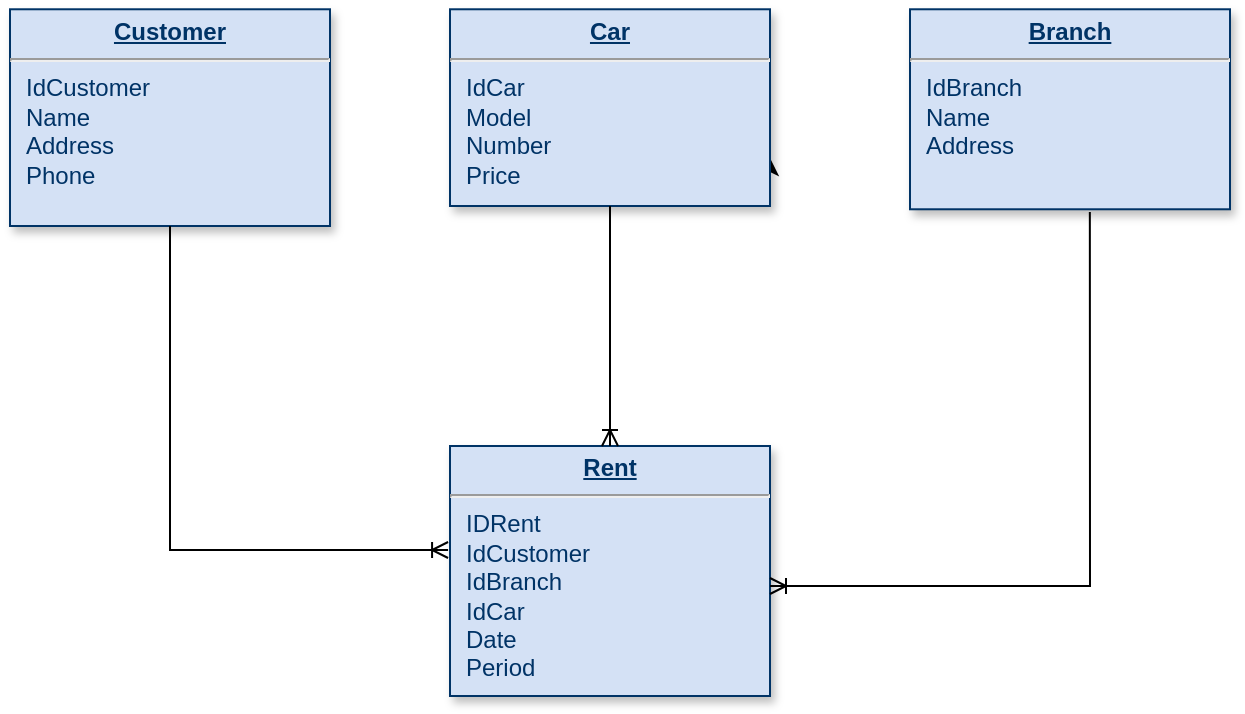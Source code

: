 <mxfile version="20.6.2" type="github">
  <diagram name="Page-1" id="efa7a0a1-bf9b-a30e-e6df-94a7791c09e9">
    <mxGraphModel dx="824" dy="487" grid="1" gridSize="10" guides="1" tooltips="1" connect="1" arrows="1" fold="1" page="1" pageScale="1" pageWidth="826" pageHeight="1169" background="none" math="0" shadow="0">
      <root>
        <mxCell id="0" />
        <mxCell id="1" parent="0" />
        <mxCell id="HUTD3hsNrrul_mwCTBAt-115" style="edgeStyle=orthogonalEdgeStyle;rounded=0;orthogonalLoop=1;jettySize=auto;html=1;exitX=1;exitY=1;exitDx=0;exitDy=0;" parent="1" source="19" edge="1">
          <mxGeometry relative="1" as="geometry">
            <mxPoint x="420" y="96" as="targetPoint" />
          </mxGeometry>
        </mxCell>
        <mxCell id="19" value="&lt;p style=&quot;margin: 0px; margin-top: 4px; text-align: center; text-decoration: underline;&quot;&gt;&lt;strong&gt;Car&lt;/strong&gt;&lt;/p&gt;&lt;hr&gt;&lt;p style=&quot;margin: 0px; margin-left: 8px;&quot;&gt;IdCar&lt;br&gt;Model&lt;/p&gt;&lt;p style=&quot;margin: 0px; margin-left: 8px;&quot;&gt;Number&lt;/p&gt;&lt;p style=&quot;margin: 0px; margin-left: 8px;&quot;&gt;Price&lt;/p&gt;" style="verticalAlign=top;align=left;overflow=fill;fontSize=12;fontFamily=Helvetica;html=1;strokeColor=#003366;shadow=1;fillColor=#D4E1F5;fontColor=#003366" parent="1" vertex="1">
          <mxGeometry x="260" y="21.64" width="160" height="98.36" as="geometry" />
        </mxCell>
        <mxCell id="20" value="&lt;p style=&quot;margin: 0px; margin-top: 4px; text-align: center; text-decoration: underline;&quot;&gt;&lt;b&gt;Rent&lt;/b&gt;&lt;/p&gt;&lt;hr&gt;&lt;p style=&quot;margin: 0px; margin-left: 8px;&quot;&gt;IDRent&lt;/p&gt;&lt;p style=&quot;margin: 0px; margin-left: 8px;&quot;&gt;IdCustomer&lt;/p&gt;&lt;p style=&quot;margin: 0px; margin-left: 8px;&quot;&gt;IdBranch&lt;/p&gt;&lt;p style=&quot;margin: 0px; margin-left: 8px;&quot;&gt;IdCar&lt;/p&gt;&lt;p style=&quot;margin: 0px; margin-left: 8px;&quot;&gt;Date&lt;/p&gt;&lt;p style=&quot;margin: 0px; margin-left: 8px;&quot;&gt;&lt;span style=&quot;background-color: initial;&quot;&gt;Period&lt;/span&gt;&lt;br&gt;&lt;/p&gt;" style="verticalAlign=top;align=left;overflow=fill;fontSize=12;fontFamily=Helvetica;html=1;strokeColor=#003366;shadow=1;fillColor=#D4E1F5;fontColor=#003366" parent="1" vertex="1">
          <mxGeometry x="260.0" y="240.0" width="160" height="125" as="geometry" />
        </mxCell>
        <mxCell id="23" value="&lt;p style=&quot;margin: 0px; margin-top: 4px; text-align: center; text-decoration: underline;&quot;&gt;&lt;b&gt;Branch&lt;/b&gt;&lt;/p&gt;&lt;hr&gt;&lt;p style=&quot;margin: 0px; margin-left: 8px;&quot;&gt;IdBranch&lt;/p&gt;&lt;p style=&quot;margin: 0px; margin-left: 8px;&quot;&gt;Name&lt;/p&gt;&lt;p style=&quot;margin: 0px; margin-left: 8px;&quot;&gt;Address&lt;/p&gt;" style="verticalAlign=top;align=left;overflow=fill;fontSize=12;fontFamily=Helvetica;html=1;strokeColor=#003366;shadow=1;fillColor=#D4E1F5;fontColor=#003366" parent="1" vertex="1">
          <mxGeometry x="490.0" y="21.64" width="160" height="100" as="geometry" />
        </mxCell>
        <mxCell id="25" value="&lt;p style=&quot;margin: 0px; margin-top: 4px; text-align: center; text-decoration: underline;&quot;&gt;&lt;strong&gt;Customer&lt;/strong&gt;&lt;/p&gt;&lt;hr&gt;&lt;p style=&quot;margin: 0px; margin-left: 8px;&quot;&gt;IdCustomer&lt;/p&gt;&lt;p style=&quot;margin: 0px; margin-left: 8px;&quot;&gt;&lt;span style=&quot;background-color: initial;&quot;&gt;Name&lt;/span&gt;&lt;/p&gt;&lt;p style=&quot;margin: 0px; margin-left: 8px;&quot;&gt;Address&lt;/p&gt;&lt;p style=&quot;margin: 0px; margin-left: 8px;&quot;&gt;Phone&lt;/p&gt;&lt;p style=&quot;margin: 0px; margin-left: 8px;&quot;&gt;&lt;br&gt;&lt;/p&gt;" style="verticalAlign=top;align=left;overflow=fill;fontSize=12;fontFamily=Helvetica;html=1;strokeColor=#003366;shadow=1;fillColor=#D4E1F5;fontColor=#003366" parent="1" vertex="1">
          <mxGeometry x="40" y="21.64" width="160" height="108.36" as="geometry" />
        </mxCell>
        <mxCell id="HUTD3hsNrrul_mwCTBAt-117" value="" style="edgeStyle=segmentEdgeStyle;endArrow=ERoneToMany;html=1;rounded=0;exitX=0.5;exitY=1;exitDx=0;exitDy=0;entryX=-0.006;entryY=0.416;entryDx=0;entryDy=0;entryPerimeter=0;" parent="1" source="25" target="20" edge="1">
          <mxGeometry width="50" height="50" relative="1" as="geometry">
            <mxPoint x="160" y="250" as="sourcePoint" />
            <mxPoint x="110" y="300" as="targetPoint" />
            <Array as="points">
              <mxPoint x="120" y="292" />
            </Array>
          </mxGeometry>
        </mxCell>
        <mxCell id="HUTD3hsNrrul_mwCTBAt-118" value="" style="endArrow=ERoneToMany;html=1;rounded=0;exitX=0.5;exitY=1;exitDx=0;exitDy=0;entryX=0.5;entryY=0;entryDx=0;entryDy=0;" parent="1" source="19" target="20" edge="1">
          <mxGeometry width="50" height="50" relative="1" as="geometry">
            <mxPoint x="440" y="180" as="sourcePoint" />
            <mxPoint x="390" y="230" as="targetPoint" />
          </mxGeometry>
        </mxCell>
        <mxCell id="HUTD3hsNrrul_mwCTBAt-119" value="" style="edgeStyle=elbowEdgeStyle;elbow=horizontal;endArrow=ERoneToMany;html=1;rounded=0;entryX=0.562;entryY=1.014;entryDx=0;entryDy=0;entryPerimeter=0;exitX=0.562;exitY=1.014;exitDx=0;exitDy=0;exitPerimeter=0;" parent="1" edge="1" source="23">
          <mxGeometry width="50" height="50" relative="1" as="geometry">
            <mxPoint x="590" y="150" as="sourcePoint" />
            <mxPoint x="420" y="310" as="targetPoint" />
            <Array as="points">
              <mxPoint x="580" y="280" />
              <mxPoint x="580" y="150" />
              <mxPoint x="590" y="160" />
              <mxPoint x="580" y="210" />
            </Array>
          </mxGeometry>
        </mxCell>
      </root>
    </mxGraphModel>
  </diagram>
</mxfile>
